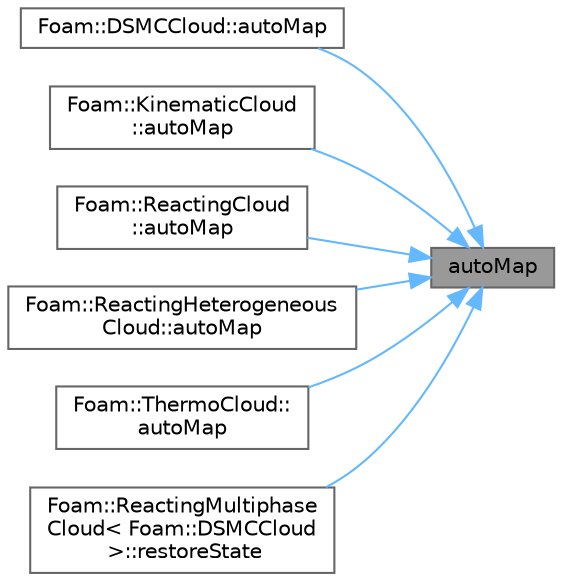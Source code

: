 digraph "autoMap"
{
 // LATEX_PDF_SIZE
  bgcolor="transparent";
  edge [fontname=Helvetica,fontsize=10,labelfontname=Helvetica,labelfontsize=10];
  node [fontname=Helvetica,fontsize=10,shape=box,height=0.2,width=0.4];
  rankdir="RL";
  Node1 [id="Node000001",label="autoMap",height=0.2,width=0.4,color="gray40", fillcolor="grey60", style="filled", fontcolor="black",tooltip=" "];
  Node1 -> Node2 [id="edge1_Node000001_Node000002",dir="back",color="steelblue1",style="solid",tooltip=" "];
  Node2 [id="Node000002",label="Foam::DSMCCloud::autoMap",height=0.2,width=0.4,color="grey40", fillcolor="white", style="filled",URL="$classFoam_1_1DSMCCloud.html#a92925e15793eb93f049bdd7d1bfdff58",tooltip=" "];
  Node1 -> Node3 [id="edge2_Node000001_Node000003",dir="back",color="steelblue1",style="solid",tooltip=" "];
  Node3 [id="Node000003",label="Foam::KinematicCloud\l::autoMap",height=0.2,width=0.4,color="grey40", fillcolor="white", style="filled",URL="$classFoam_1_1KinematicCloud.html#a92925e15793eb93f049bdd7d1bfdff58",tooltip=" "];
  Node1 -> Node4 [id="edge3_Node000001_Node000004",dir="back",color="steelblue1",style="solid",tooltip=" "];
  Node4 [id="Node000004",label="Foam::ReactingCloud\l::autoMap",height=0.2,width=0.4,color="grey40", fillcolor="white", style="filled",URL="$classFoam_1_1ReactingCloud.html#a92925e15793eb93f049bdd7d1bfdff58",tooltip=" "];
  Node1 -> Node5 [id="edge4_Node000001_Node000005",dir="back",color="steelblue1",style="solid",tooltip=" "];
  Node5 [id="Node000005",label="Foam::ReactingHeterogeneous\lCloud::autoMap",height=0.2,width=0.4,color="grey40", fillcolor="white", style="filled",URL="$classFoam_1_1ReactingHeterogeneousCloud.html#a92925e15793eb93f049bdd7d1bfdff58",tooltip=" "];
  Node1 -> Node6 [id="edge5_Node000001_Node000006",dir="back",color="steelblue1",style="solid",tooltip=" "];
  Node6 [id="Node000006",label="Foam::ThermoCloud::\lautoMap",height=0.2,width=0.4,color="grey40", fillcolor="white", style="filled",URL="$classFoam_1_1ThermoCloud.html#a92925e15793eb93f049bdd7d1bfdff58",tooltip=" "];
  Node1 -> Node7 [id="edge6_Node000001_Node000007",dir="back",color="steelblue1",style="solid",tooltip=" "];
  Node7 [id="Node000007",label="Foam::ReactingMultiphase\lCloud\< Foam::DSMCCloud\l \>::restoreState",height=0.2,width=0.4,color="grey40", fillcolor="white", style="filled",URL="$classFoam_1_1ReactingMultiphaseCloud.html#ac205579c212bafefc499b71790a05fa9",tooltip=" "];
}
